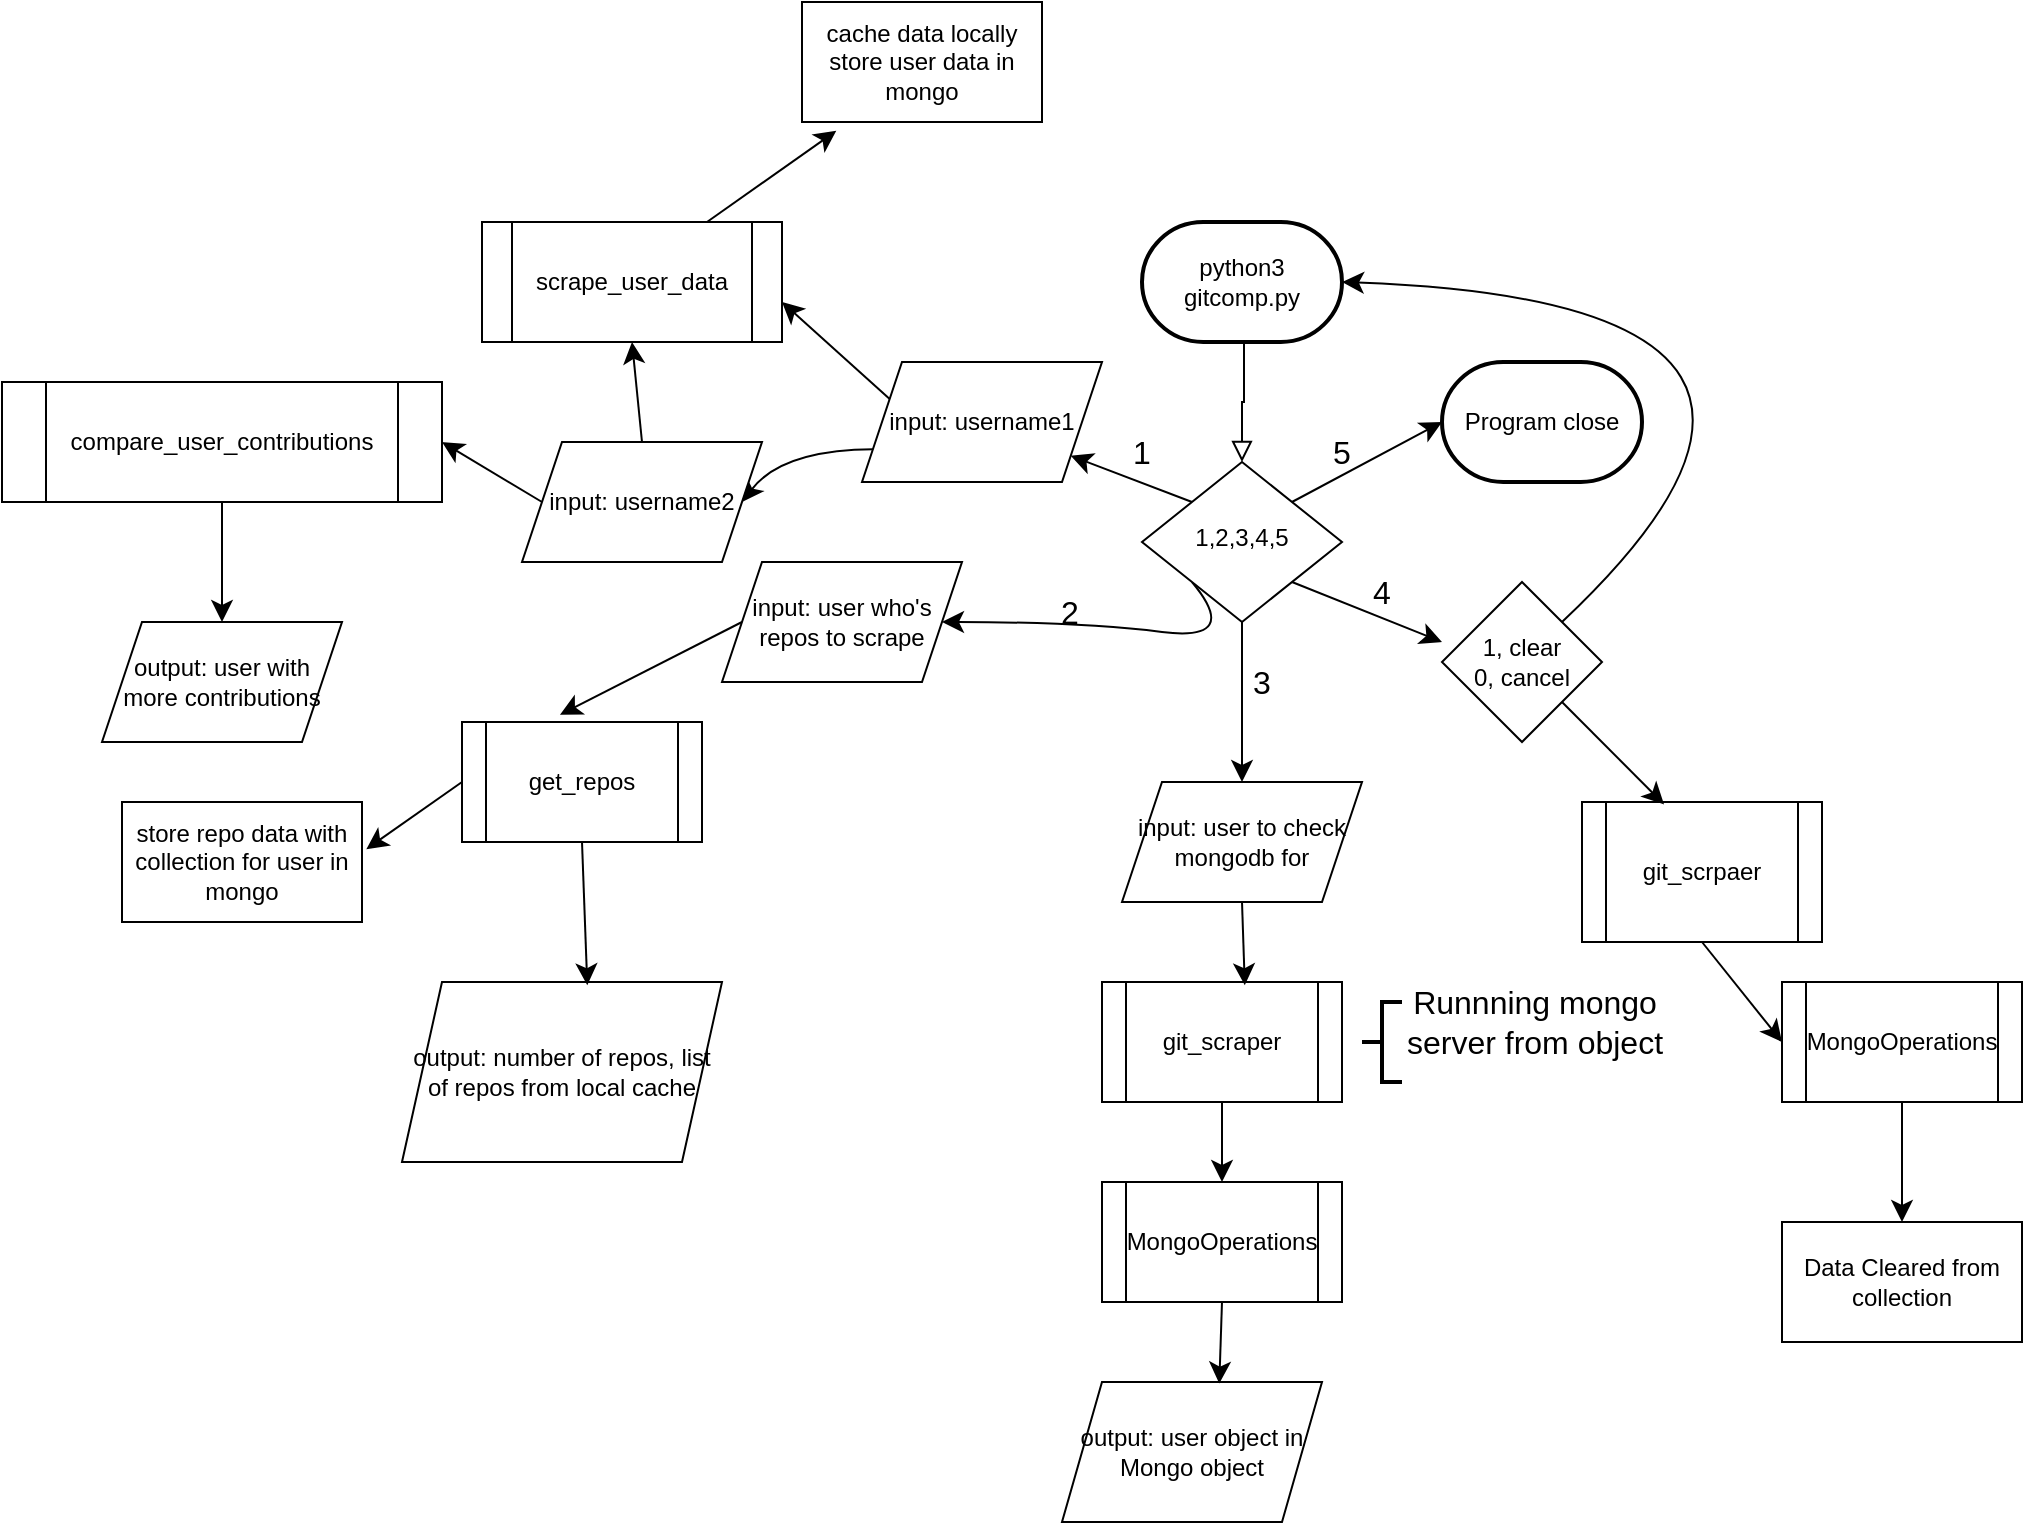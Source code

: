 <mxfile version="24.3.1" type="github">
  <diagram id="C5RBs43oDa-KdzZeNtuy" name="Page-1">
    <mxGraphModel dx="1877" dy="1824" grid="1" gridSize="10" guides="1" tooltips="1" connect="1" arrows="1" fold="1" page="1" pageScale="1" pageWidth="827" pageHeight="1169" math="0" shadow="0">
      <root>
        <mxCell id="WIyWlLk6GJQsqaUBKTNV-0" />
        <mxCell id="WIyWlLk6GJQsqaUBKTNV-1" parent="WIyWlLk6GJQsqaUBKTNV-0" />
        <mxCell id="WIyWlLk6GJQsqaUBKTNV-2" value="" style="rounded=0;html=1;jettySize=auto;orthogonalLoop=1;fontSize=11;endArrow=block;endFill=0;endSize=8;strokeWidth=1;shadow=0;labelBackgroundColor=none;edgeStyle=orthogonalEdgeStyle;" parent="WIyWlLk6GJQsqaUBKTNV-1" edge="1">
          <mxGeometry relative="1" as="geometry">
            <mxPoint x="530" y="-160" as="sourcePoint" />
            <mxPoint x="530" y="-100" as="targetPoint" />
            <Array as="points">
              <mxPoint x="531" y="-160" />
              <mxPoint x="531" y="-130" />
              <mxPoint x="530" y="-130" />
            </Array>
          </mxGeometry>
        </mxCell>
        <mxCell id="LPKrQJaiNVwr6FiZ4akE-1" style="edgeStyle=none;curved=1;rounded=0;orthogonalLoop=1;jettySize=auto;html=1;exitX=0;exitY=1;exitDx=0;exitDy=0;fontSize=12;startSize=8;endSize=8;" edge="1" parent="WIyWlLk6GJQsqaUBKTNV-1" source="WIyWlLk6GJQsqaUBKTNV-6">
          <mxGeometry relative="1" as="geometry">
            <mxPoint x="380" y="-20" as="targetPoint" />
            <Array as="points">
              <mxPoint x="530" y="-10" />
              <mxPoint x="450" y="-20" />
            </Array>
          </mxGeometry>
        </mxCell>
        <mxCell id="LPKrQJaiNVwr6FiZ4akE-2" style="edgeStyle=none;curved=1;rounded=0;orthogonalLoop=1;jettySize=auto;html=1;exitX=1;exitY=0;exitDx=0;exitDy=0;fontSize=12;startSize=8;endSize=8;" edge="1" parent="WIyWlLk6GJQsqaUBKTNV-1" source="WIyWlLk6GJQsqaUBKTNV-6">
          <mxGeometry relative="1" as="geometry">
            <mxPoint x="630" y="-120" as="targetPoint" />
          </mxGeometry>
        </mxCell>
        <mxCell id="LPKrQJaiNVwr6FiZ4akE-3" style="edgeStyle=none;curved=1;rounded=0;orthogonalLoop=1;jettySize=auto;html=1;exitX=1;exitY=1;exitDx=0;exitDy=0;fontSize=12;startSize=8;endSize=8;" edge="1" parent="WIyWlLk6GJQsqaUBKTNV-1" source="WIyWlLk6GJQsqaUBKTNV-6">
          <mxGeometry relative="1" as="geometry">
            <mxPoint x="630" y="-10" as="targetPoint" />
          </mxGeometry>
        </mxCell>
        <mxCell id="LPKrQJaiNVwr6FiZ4akE-4" style="edgeStyle=none;curved=1;rounded=0;orthogonalLoop=1;jettySize=auto;html=1;exitX=0.5;exitY=1;exitDx=0;exitDy=0;fontSize=12;startSize=8;endSize=8;" edge="1" parent="WIyWlLk6GJQsqaUBKTNV-1" source="WIyWlLk6GJQsqaUBKTNV-6">
          <mxGeometry relative="1" as="geometry">
            <mxPoint x="530" y="60" as="targetPoint" />
          </mxGeometry>
        </mxCell>
        <mxCell id="LPKrQJaiNVwr6FiZ4akE-5" style="edgeStyle=none;curved=1;rounded=0;orthogonalLoop=1;jettySize=auto;html=1;exitX=0;exitY=0;exitDx=0;exitDy=0;fontSize=12;startSize=8;endSize=8;" edge="1" parent="WIyWlLk6GJQsqaUBKTNV-1" source="WIyWlLk6GJQsqaUBKTNV-6" target="LPKrQJaiNVwr6FiZ4akE-6">
          <mxGeometry relative="1" as="geometry">
            <mxPoint x="400" y="-120" as="targetPoint" />
          </mxGeometry>
        </mxCell>
        <mxCell id="WIyWlLk6GJQsqaUBKTNV-6" value="1,2,3,4,5" style="rhombus;whiteSpace=wrap;html=1;shadow=0;fontFamily=Helvetica;fontSize=12;align=center;strokeWidth=1;spacing=6;spacingTop=-4;" parent="WIyWlLk6GJQsqaUBKTNV-1" vertex="1">
          <mxGeometry x="480" y="-100" width="100" height="80" as="geometry" />
        </mxCell>
        <mxCell id="LPKrQJaiNVwr6FiZ4akE-0" value="python3 gitcomp.py" style="strokeWidth=2;html=1;shape=mxgraph.flowchart.terminator;whiteSpace=wrap;" vertex="1" parent="WIyWlLk6GJQsqaUBKTNV-1">
          <mxGeometry x="480" y="-220" width="100" height="60" as="geometry" />
        </mxCell>
        <mxCell id="LPKrQJaiNVwr6FiZ4akE-11" style="edgeStyle=none;curved=1;rounded=0;orthogonalLoop=1;jettySize=auto;html=1;exitX=0;exitY=0.25;exitDx=0;exitDy=0;fontSize=12;startSize=8;endSize=8;" edge="1" parent="WIyWlLk6GJQsqaUBKTNV-1" source="LPKrQJaiNVwr6FiZ4akE-6">
          <mxGeometry relative="1" as="geometry">
            <mxPoint x="300" y="-180" as="targetPoint" />
          </mxGeometry>
        </mxCell>
        <mxCell id="LPKrQJaiNVwr6FiZ4akE-14" style="edgeStyle=none;curved=1;rounded=0;orthogonalLoop=1;jettySize=auto;html=1;exitX=0;exitY=0.75;exitDx=0;exitDy=0;fontSize=12;startSize=8;endSize=8;entryX=1;entryY=0.5;entryDx=0;entryDy=0;" edge="1" parent="WIyWlLk6GJQsqaUBKTNV-1" source="LPKrQJaiNVwr6FiZ4akE-6" target="LPKrQJaiNVwr6FiZ4akE-7">
          <mxGeometry relative="1" as="geometry">
            <mxPoint x="290" y="-106" as="targetPoint" />
            <Array as="points">
              <mxPoint x="300" y="-106" />
            </Array>
          </mxGeometry>
        </mxCell>
        <mxCell id="LPKrQJaiNVwr6FiZ4akE-6" value="input: username1" style="shape=parallelogram;perimeter=parallelogramPerimeter;whiteSpace=wrap;html=1;fixedSize=1;" vertex="1" parent="WIyWlLk6GJQsqaUBKTNV-1">
          <mxGeometry x="340" y="-150" width="120" height="60" as="geometry" />
        </mxCell>
        <mxCell id="LPKrQJaiNVwr6FiZ4akE-15" style="edgeStyle=none;curved=1;rounded=0;orthogonalLoop=1;jettySize=auto;html=1;exitX=0;exitY=0.5;exitDx=0;exitDy=0;fontSize=12;startSize=8;endSize=8;" edge="1" parent="WIyWlLk6GJQsqaUBKTNV-1" source="LPKrQJaiNVwr6FiZ4akE-7">
          <mxGeometry relative="1" as="geometry">
            <mxPoint x="130" y="-110" as="targetPoint" />
          </mxGeometry>
        </mxCell>
        <mxCell id="LPKrQJaiNVwr6FiZ4akE-16" style="edgeStyle=none;curved=1;rounded=0;orthogonalLoop=1;jettySize=auto;html=1;exitX=0.5;exitY=0;exitDx=0;exitDy=0;entryX=0.5;entryY=1;entryDx=0;entryDy=0;fontSize=12;startSize=8;endSize=8;" edge="1" parent="WIyWlLk6GJQsqaUBKTNV-1" source="LPKrQJaiNVwr6FiZ4akE-7" target="LPKrQJaiNVwr6FiZ4akE-10">
          <mxGeometry relative="1" as="geometry" />
        </mxCell>
        <mxCell id="LPKrQJaiNVwr6FiZ4akE-7" value="input: username2" style="shape=parallelogram;perimeter=parallelogramPerimeter;whiteSpace=wrap;html=1;fixedSize=1;" vertex="1" parent="WIyWlLk6GJQsqaUBKTNV-1">
          <mxGeometry x="170" y="-110" width="120" height="60" as="geometry" />
        </mxCell>
        <mxCell id="LPKrQJaiNVwr6FiZ4akE-8" value="output: user with more contributions" style="shape=parallelogram;perimeter=parallelogramPerimeter;whiteSpace=wrap;html=1;fixedSize=1;" vertex="1" parent="WIyWlLk6GJQsqaUBKTNV-1">
          <mxGeometry x="-40" y="-20" width="120" height="60" as="geometry" />
        </mxCell>
        <mxCell id="LPKrQJaiNVwr6FiZ4akE-18" style="edgeStyle=none;curved=1;rounded=0;orthogonalLoop=1;jettySize=auto;html=1;exitX=0.5;exitY=1;exitDx=0;exitDy=0;fontSize=12;startSize=8;endSize=8;" edge="1" parent="WIyWlLk6GJQsqaUBKTNV-1" source="LPKrQJaiNVwr6FiZ4akE-9">
          <mxGeometry relative="1" as="geometry">
            <mxPoint x="20" y="-20" as="targetPoint" />
          </mxGeometry>
        </mxCell>
        <mxCell id="LPKrQJaiNVwr6FiZ4akE-9" value="compare_user_contributions" style="shape=process;whiteSpace=wrap;html=1;backgroundOutline=1;" vertex="1" parent="WIyWlLk6GJQsqaUBKTNV-1">
          <mxGeometry x="-90" y="-140" width="220" height="60" as="geometry" />
        </mxCell>
        <mxCell id="LPKrQJaiNVwr6FiZ4akE-10" value="scrape_user_data" style="shape=process;whiteSpace=wrap;html=1;backgroundOutline=1;" vertex="1" parent="WIyWlLk6GJQsqaUBKTNV-1">
          <mxGeometry x="150" y="-220" width="150" height="60" as="geometry" />
        </mxCell>
        <mxCell id="LPKrQJaiNVwr6FiZ4akE-12" value="cache data locally&lt;div&gt;store user data in mongo&lt;/div&gt;" style="rounded=0;whiteSpace=wrap;html=1;" vertex="1" parent="WIyWlLk6GJQsqaUBKTNV-1">
          <mxGeometry x="310" y="-330" width="120" height="60" as="geometry" />
        </mxCell>
        <mxCell id="LPKrQJaiNVwr6FiZ4akE-13" style="edgeStyle=none;curved=1;rounded=0;orthogonalLoop=1;jettySize=auto;html=1;exitX=0.75;exitY=0;exitDx=0;exitDy=0;entryX=0.143;entryY=1.073;entryDx=0;entryDy=0;entryPerimeter=0;fontSize=12;startSize=8;endSize=8;" edge="1" parent="WIyWlLk6GJQsqaUBKTNV-1" source="LPKrQJaiNVwr6FiZ4akE-10" target="LPKrQJaiNVwr6FiZ4akE-12">
          <mxGeometry relative="1" as="geometry" />
        </mxCell>
        <mxCell id="LPKrQJaiNVwr6FiZ4akE-23" style="edgeStyle=none;curved=1;rounded=0;orthogonalLoop=1;jettySize=auto;html=1;exitX=0;exitY=0.5;exitDx=0;exitDy=0;fontSize=12;startSize=8;endSize=8;entryX=0.408;entryY=-0.06;entryDx=0;entryDy=0;entryPerimeter=0;" edge="1" parent="WIyWlLk6GJQsqaUBKTNV-1" source="LPKrQJaiNVwr6FiZ4akE-19" target="LPKrQJaiNVwr6FiZ4akE-20">
          <mxGeometry relative="1" as="geometry">
            <mxPoint x="180" y="-20" as="targetPoint" />
          </mxGeometry>
        </mxCell>
        <mxCell id="LPKrQJaiNVwr6FiZ4akE-19" value="input: user who&#39;s repos to scrape" style="shape=parallelogram;perimeter=parallelogramPerimeter;whiteSpace=wrap;html=1;fixedSize=1;" vertex="1" parent="WIyWlLk6GJQsqaUBKTNV-1">
          <mxGeometry x="270" y="-50" width="120" height="60" as="geometry" />
        </mxCell>
        <mxCell id="LPKrQJaiNVwr6FiZ4akE-20" value="get_repos" style="shape=process;whiteSpace=wrap;html=1;backgroundOutline=1;" vertex="1" parent="WIyWlLk6GJQsqaUBKTNV-1">
          <mxGeometry x="140" y="30" width="120" height="60" as="geometry" />
        </mxCell>
        <mxCell id="LPKrQJaiNVwr6FiZ4akE-21" value="store repo data with collection for user in mongo" style="rounded=0;whiteSpace=wrap;html=1;" vertex="1" parent="WIyWlLk6GJQsqaUBKTNV-1">
          <mxGeometry x="-30" y="70" width="120" height="60" as="geometry" />
        </mxCell>
        <mxCell id="LPKrQJaiNVwr6FiZ4akE-22" value="output: number of repos, list of repos from local cache" style="shape=parallelogram;perimeter=parallelogramPerimeter;whiteSpace=wrap;html=1;fixedSize=1;" vertex="1" parent="WIyWlLk6GJQsqaUBKTNV-1">
          <mxGeometry x="110" y="160" width="160" height="90" as="geometry" />
        </mxCell>
        <mxCell id="LPKrQJaiNVwr6FiZ4akE-24" style="edgeStyle=none;curved=1;rounded=0;orthogonalLoop=1;jettySize=auto;html=1;exitX=0;exitY=0.5;exitDx=0;exitDy=0;entryX=1.018;entryY=0.393;entryDx=0;entryDy=0;entryPerimeter=0;fontSize=12;startSize=8;endSize=8;" edge="1" parent="WIyWlLk6GJQsqaUBKTNV-1" source="LPKrQJaiNVwr6FiZ4akE-20" target="LPKrQJaiNVwr6FiZ4akE-21">
          <mxGeometry relative="1" as="geometry" />
        </mxCell>
        <mxCell id="LPKrQJaiNVwr6FiZ4akE-25" style="edgeStyle=none;curved=1;rounded=0;orthogonalLoop=1;jettySize=auto;html=1;exitX=0.5;exitY=1;exitDx=0;exitDy=0;entryX=0.579;entryY=0.018;entryDx=0;entryDy=0;entryPerimeter=0;fontSize=12;startSize=8;endSize=8;" edge="1" parent="WIyWlLk6GJQsqaUBKTNV-1" source="LPKrQJaiNVwr6FiZ4akE-20" target="LPKrQJaiNVwr6FiZ4akE-22">
          <mxGeometry relative="1" as="geometry" />
        </mxCell>
        <mxCell id="LPKrQJaiNVwr6FiZ4akE-27" value="1" style="text;html=1;align=center;verticalAlign=middle;whiteSpace=wrap;rounded=0;fontSize=16;" vertex="1" parent="WIyWlLk6GJQsqaUBKTNV-1">
          <mxGeometry x="450" y="-120" width="60" height="30" as="geometry" />
        </mxCell>
        <mxCell id="LPKrQJaiNVwr6FiZ4akE-28" value="2" style="text;html=1;align=center;verticalAlign=middle;whiteSpace=wrap;rounded=0;fontSize=16;" vertex="1" parent="WIyWlLk6GJQsqaUBKTNV-1">
          <mxGeometry x="414" y="-40" width="60" height="30" as="geometry" />
        </mxCell>
        <mxCell id="LPKrQJaiNVwr6FiZ4akE-29" value="3" style="text;html=1;align=center;verticalAlign=middle;whiteSpace=wrap;rounded=0;fontSize=16;" vertex="1" parent="WIyWlLk6GJQsqaUBKTNV-1">
          <mxGeometry x="510" y="-5" width="60" height="30" as="geometry" />
        </mxCell>
        <mxCell id="LPKrQJaiNVwr6FiZ4akE-30" value="5" style="text;html=1;align=center;verticalAlign=middle;whiteSpace=wrap;rounded=0;fontSize=16;" vertex="1" parent="WIyWlLk6GJQsqaUBKTNV-1">
          <mxGeometry x="550" y="-120" width="60" height="30" as="geometry" />
        </mxCell>
        <mxCell id="LPKrQJaiNVwr6FiZ4akE-31" value="4" style="text;html=1;align=center;verticalAlign=middle;whiteSpace=wrap;rounded=0;fontSize=16;" vertex="1" parent="WIyWlLk6GJQsqaUBKTNV-1">
          <mxGeometry x="570" y="-50" width="60" height="30" as="geometry" />
        </mxCell>
        <mxCell id="LPKrQJaiNVwr6FiZ4akE-32" value="input: user to check mongodb for" style="shape=parallelogram;perimeter=parallelogramPerimeter;whiteSpace=wrap;html=1;fixedSize=1;" vertex="1" parent="WIyWlLk6GJQsqaUBKTNV-1">
          <mxGeometry x="470" y="60" width="120" height="60" as="geometry" />
        </mxCell>
        <mxCell id="LPKrQJaiNVwr6FiZ4akE-38" style="edgeStyle=none;curved=1;rounded=0;orthogonalLoop=1;jettySize=auto;html=1;exitX=0.5;exitY=1;exitDx=0;exitDy=0;fontSize=12;startSize=8;endSize=8;" edge="1" parent="WIyWlLk6GJQsqaUBKTNV-1" source="LPKrQJaiNVwr6FiZ4akE-33" target="LPKrQJaiNVwr6FiZ4akE-39">
          <mxGeometry relative="1" as="geometry">
            <mxPoint x="520" y="260" as="targetPoint" />
          </mxGeometry>
        </mxCell>
        <mxCell id="LPKrQJaiNVwr6FiZ4akE-33" value="git_scraper" style="shape=process;whiteSpace=wrap;html=1;backgroundOutline=1;" vertex="1" parent="WIyWlLk6GJQsqaUBKTNV-1">
          <mxGeometry x="460" y="160" width="120" height="60" as="geometry" />
        </mxCell>
        <mxCell id="LPKrQJaiNVwr6FiZ4akE-34" value="" style="strokeWidth=2;html=1;shape=mxgraph.flowchart.annotation_2;align=left;labelPosition=right;pointerEvents=1;" vertex="1" parent="WIyWlLk6GJQsqaUBKTNV-1">
          <mxGeometry x="590" y="170" width="20" height="40" as="geometry" />
        </mxCell>
        <mxCell id="LPKrQJaiNVwr6FiZ4akE-36" value="Runnning mongo server from object" style="text;html=1;align=center;verticalAlign=middle;whiteSpace=wrap;rounded=0;fontSize=16;" vertex="1" parent="WIyWlLk6GJQsqaUBKTNV-1">
          <mxGeometry x="610" y="180" width="133" as="geometry" />
        </mxCell>
        <mxCell id="LPKrQJaiNVwr6FiZ4akE-37" style="edgeStyle=none;curved=1;rounded=0;orthogonalLoop=1;jettySize=auto;html=1;exitX=0.5;exitY=1;exitDx=0;exitDy=0;entryX=0.595;entryY=0.027;entryDx=0;entryDy=0;entryPerimeter=0;fontSize=12;startSize=8;endSize=8;" edge="1" parent="WIyWlLk6GJQsqaUBKTNV-1" source="LPKrQJaiNVwr6FiZ4akE-32" target="LPKrQJaiNVwr6FiZ4akE-33">
          <mxGeometry relative="1" as="geometry" />
        </mxCell>
        <mxCell id="LPKrQJaiNVwr6FiZ4akE-39" value="MongoOperations" style="shape=process;whiteSpace=wrap;html=1;backgroundOutline=1;" vertex="1" parent="WIyWlLk6GJQsqaUBKTNV-1">
          <mxGeometry x="460" y="260" width="120" height="60" as="geometry" />
        </mxCell>
        <mxCell id="LPKrQJaiNVwr6FiZ4akE-40" value="output: user object in Mongo object" style="shape=parallelogram;perimeter=parallelogramPerimeter;whiteSpace=wrap;html=1;fixedSize=1;" vertex="1" parent="WIyWlLk6GJQsqaUBKTNV-1">
          <mxGeometry x="440" y="360" width="130" height="70" as="geometry" />
        </mxCell>
        <mxCell id="LPKrQJaiNVwr6FiZ4akE-41" style="edgeStyle=none;curved=1;rounded=0;orthogonalLoop=1;jettySize=auto;html=1;exitX=0.5;exitY=1;exitDx=0;exitDy=0;entryX=0.605;entryY=0.011;entryDx=0;entryDy=0;entryPerimeter=0;fontSize=12;startSize=8;endSize=8;" edge="1" parent="WIyWlLk6GJQsqaUBKTNV-1" source="LPKrQJaiNVwr6FiZ4akE-39" target="LPKrQJaiNVwr6FiZ4akE-40">
          <mxGeometry relative="1" as="geometry" />
        </mxCell>
        <mxCell id="LPKrQJaiNVwr6FiZ4akE-53" style="edgeStyle=none;curved=1;rounded=0;orthogonalLoop=1;jettySize=auto;html=1;exitX=1;exitY=0;exitDx=0;exitDy=0;fontSize=12;startSize=8;endSize=8;entryX=1;entryY=0.5;entryDx=0;entryDy=0;entryPerimeter=0;" edge="1" parent="WIyWlLk6GJQsqaUBKTNV-1" source="LPKrQJaiNVwr6FiZ4akE-43" target="LPKrQJaiNVwr6FiZ4akE-0">
          <mxGeometry relative="1" as="geometry">
            <mxPoint x="880" y="-240" as="targetPoint" />
            <Array as="points">
              <mxPoint x="860" y="-180" />
            </Array>
          </mxGeometry>
        </mxCell>
        <mxCell id="LPKrQJaiNVwr6FiZ4akE-43" value="1, clear&lt;div&gt;0, cancel&lt;/div&gt;" style="rhombus;whiteSpace=wrap;html=1;" vertex="1" parent="WIyWlLk6GJQsqaUBKTNV-1">
          <mxGeometry x="630" y="-40" width="80" height="80" as="geometry" />
        </mxCell>
        <mxCell id="LPKrQJaiNVwr6FiZ4akE-48" style="edgeStyle=none;curved=1;rounded=0;orthogonalLoop=1;jettySize=auto;html=1;exitX=0.5;exitY=1;exitDx=0;exitDy=0;entryX=0;entryY=0.5;entryDx=0;entryDy=0;fontSize=12;startSize=8;endSize=8;" edge="1" parent="WIyWlLk6GJQsqaUBKTNV-1" source="LPKrQJaiNVwr6FiZ4akE-44" target="LPKrQJaiNVwr6FiZ4akE-46">
          <mxGeometry relative="1" as="geometry" />
        </mxCell>
        <mxCell id="LPKrQJaiNVwr6FiZ4akE-44" value="git_scrpaer" style="shape=process;whiteSpace=wrap;html=1;backgroundOutline=1;" vertex="1" parent="WIyWlLk6GJQsqaUBKTNV-1">
          <mxGeometry x="700" y="70" width="120" height="70" as="geometry" />
        </mxCell>
        <mxCell id="LPKrQJaiNVwr6FiZ4akE-50" style="edgeStyle=none;curved=1;rounded=0;orthogonalLoop=1;jettySize=auto;html=1;exitX=0.5;exitY=1;exitDx=0;exitDy=0;entryX=0.5;entryY=0;entryDx=0;entryDy=0;fontSize=12;startSize=8;endSize=8;" edge="1" parent="WIyWlLk6GJQsqaUBKTNV-1" source="LPKrQJaiNVwr6FiZ4akE-46" target="LPKrQJaiNVwr6FiZ4akE-49">
          <mxGeometry relative="1" as="geometry" />
        </mxCell>
        <mxCell id="LPKrQJaiNVwr6FiZ4akE-46" value="MongoOperations" style="shape=process;whiteSpace=wrap;html=1;backgroundOutline=1;" vertex="1" parent="WIyWlLk6GJQsqaUBKTNV-1">
          <mxGeometry x="800" y="160" width="120" height="60" as="geometry" />
        </mxCell>
        <mxCell id="LPKrQJaiNVwr6FiZ4akE-47" style="edgeStyle=none;curved=1;rounded=0;orthogonalLoop=1;jettySize=auto;html=1;exitX=1;exitY=1;exitDx=0;exitDy=0;entryX=0.342;entryY=0.017;entryDx=0;entryDy=0;entryPerimeter=0;fontSize=12;startSize=8;endSize=8;" edge="1" parent="WIyWlLk6GJQsqaUBKTNV-1" source="LPKrQJaiNVwr6FiZ4akE-43" target="LPKrQJaiNVwr6FiZ4akE-44">
          <mxGeometry relative="1" as="geometry" />
        </mxCell>
        <mxCell id="LPKrQJaiNVwr6FiZ4akE-49" value="Data Cleared from collection" style="rounded=0;whiteSpace=wrap;html=1;" vertex="1" parent="WIyWlLk6GJQsqaUBKTNV-1">
          <mxGeometry x="800" y="280" width="120" height="60" as="geometry" />
        </mxCell>
        <mxCell id="LPKrQJaiNVwr6FiZ4akE-52" value="Program close" style="strokeWidth=2;html=1;shape=mxgraph.flowchart.terminator;whiteSpace=wrap;" vertex="1" parent="WIyWlLk6GJQsqaUBKTNV-1">
          <mxGeometry x="630" y="-150" width="100" height="60" as="geometry" />
        </mxCell>
      </root>
    </mxGraphModel>
  </diagram>
</mxfile>

